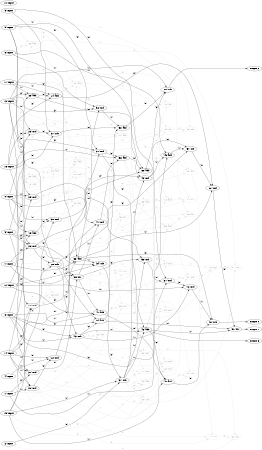digraph NeuralNetwork {
rankdir=LR;
size="4,3";
center = true;
node0 [label="(0) Input", color=black, labelfontcolor=black, fontcolor=black];
node1 [label="(1) Input", color=black, labelfontcolor=black, fontcolor=black];
node2 [label="(2) Input", color=black, labelfontcolor=black, fontcolor=black];
node3 [label="(3) Input", color=black, labelfontcolor=black, fontcolor=black];
node4 [label="(4) Input", color=black, labelfontcolor=black, fontcolor=black];
node5 [label="(5) Input", color=black, labelfontcolor=black, fontcolor=black];
node6 [label="(6) Input", color=black, labelfontcolor=black, fontcolor=black];
node7 [label="(7) Input", color=black, labelfontcolor=black, fontcolor=black];
node8 [label="(8) Input", color=black, labelfontcolor=black, fontcolor=black];
node9 [label="(9) Input", color=black, labelfontcolor=black, fontcolor=black];
node10 [label="(10) Input", color=black, labelfontcolor=black, fontcolor=black];
node11 [label="(11) Input", color=black, labelfontcolor=black, fontcolor=black];
node12 [label="(12) Input", color=black, labelfontcolor=black, fontcolor=black];
node13 [label="(13) Input", color=black, labelfontcolor=black, fontcolor=black];
node14 [label="(14) Input", color=black, labelfontcolor=black, fontcolor=black];
node15 [label="(15) Input", color=black, labelfontcolor=black, fontcolor=black];
node16 [label="(16) Input", color=black, labelfontcolor=black, fontcolor=black];
node17 [label="(17) mul", color=black, labelfontcolor=black, fontcolor=black];
node13 -> node17 [label=" (0)", labelfontcolor=black, fontcolor=black, bold=true, color=black];
node15 -> node17 [label=" (1)", labelfontcolor=black, fontcolor=black, bold=true, color=black];
node14 -> node17 [label=" (2)", labelfontcolor=black, fontcolor=black, bold=true, color=black];
node18 [label="(18) sub", color=lightgrey, labelfontcolor=lightgrey, fontcolor=lightgrey];
node3 -> node18 [label=" (0)", labelfontcolor=lightgrey, fontcolor=lightgrey, bold=true, color=lightgrey];
node11 -> node18 [label=" (1)", labelfontcolor=lightgrey, fontcolor=lightgrey, bold=true, color=lightgrey];
node16 -> node18 [label=" (2)", labelfontcolor=lightgrey, fontcolor=lightgrey, bold=true, color=lightgrey];
node19 [label="(19) add", color=black, labelfontcolor=black, fontcolor=black];
node14 -> node19 [label=" (0)", labelfontcolor=black, fontcolor=black, bold=true, color=black];
node0 -> node19 [label=" (1)", labelfontcolor=black, fontcolor=black, bold=true, color=black];
node3 -> node19 [label=" (2)", labelfontcolor=black, fontcolor=black, bold=true, color=black];
node20 [label="(20) mul", color=black, labelfontcolor=black, fontcolor=black];
node14 -> node20 [label=" (0)", labelfontcolor=black, fontcolor=black, bold=true, color=black];
node1 -> node20 [label=" (1)", labelfontcolor=black, fontcolor=black, bold=true, color=black];
node16 -> node20 [label=" (2)", labelfontcolor=black, fontcolor=black, bold=true, color=black];
node21 [label="(21) mul", color=black, labelfontcolor=black, fontcolor=black];
node9 -> node21 [label=" (0)", labelfontcolor=black, fontcolor=black, bold=true, color=black];
node17 -> node21 [label=" (1)", labelfontcolor=black, fontcolor=black, bold=true, color=black];
node16 -> node21 [label=" (2)", labelfontcolor=black, fontcolor=black, bold=true, color=black];
node22 [label="(22) mul", color=black, labelfontcolor=black, fontcolor=black];
node14 -> node22 [label=" (0)", labelfontcolor=black, fontcolor=black, bold=true, color=black];
node4 -> node22 [label=" (1)", labelfontcolor=black, fontcolor=black, bold=true, color=black];
node20 -> node22 [label=" (2)", labelfontcolor=black, fontcolor=black, bold=true, color=black];
node23 [label="(23) add", color=black, labelfontcolor=black, fontcolor=black];
node12 -> node23 [label=" (0)", labelfontcolor=black, fontcolor=black, bold=true, color=black];
node11 -> node23 [label=" (1)", labelfontcolor=black, fontcolor=black, bold=true, color=black];
node13 -> node23 [label=" (2)", labelfontcolor=black, fontcolor=black, bold=true, color=black];
node24 [label="(24) add", color=black, labelfontcolor=black, fontcolor=black];
node23 -> node24 [label=" (0)", labelfontcolor=black, fontcolor=black, bold=true, color=black];
node11 -> node24 [label=" (1)", labelfontcolor=black, fontcolor=black, bold=true, color=black];
node16 -> node24 [label=" (2)", labelfontcolor=black, fontcolor=black, bold=true, color=black];
node25 [label="(25) mul", color=black, labelfontcolor=black, fontcolor=black];
node13 -> node25 [label=" (0)", labelfontcolor=black, fontcolor=black, bold=true, color=black];
node0 -> node25 [label=" (1)", labelfontcolor=black, fontcolor=black, bold=true, color=black];
node16 -> node25 [label=" (2)", labelfontcolor=black, fontcolor=black, bold=true, color=black];
node26 [label="(26) mul", color=black, labelfontcolor=black, fontcolor=black];
node3 -> node26 [label=" (0)", labelfontcolor=black, fontcolor=black, bold=true, color=black];
node9 -> node26 [label=" (1)", labelfontcolor=black, fontcolor=black, bold=true, color=black];
node7 -> node26 [label=" (2)", labelfontcolor=black, fontcolor=black, bold=true, color=black];
node27 [label="(27) mul", color=black, labelfontcolor=black, fontcolor=black];
node3 -> node27 [label=" (0)", labelfontcolor=black, fontcolor=black, bold=true, color=black];
node14 -> node27 [label=" (1)", labelfontcolor=black, fontcolor=black, bold=true, color=black];
node1 -> node27 [label=" (2)", labelfontcolor=black, fontcolor=black, bold=true, color=black];
node28 [label="(28) sub", color=black, labelfontcolor=black, fontcolor=black];
node26 -> node28 [label=" (0)", labelfontcolor=black, fontcolor=black, bold=true, color=black];
node15 -> node28 [label=" (1)", labelfontcolor=black, fontcolor=black, bold=true, color=black];
node13 -> node28 [label=" (2)", labelfontcolor=black, fontcolor=black, bold=true, color=black];
node29 [label="(29) mul", color=black, labelfontcolor=black, fontcolor=black];
node8 -> node29 [label=" (0)", labelfontcolor=black, fontcolor=black, bold=true, color=black];
node0 -> node29 [label=" (1)", labelfontcolor=black, fontcolor=black, bold=true, color=black];
node9 -> node29 [label=" (2)", labelfontcolor=black, fontcolor=black, bold=true, color=black];
node30 [label="(30) mul", color=black, labelfontcolor=black, fontcolor=black];
node19 -> node30 [label=" (0)", labelfontcolor=black, fontcolor=black, bold=true, color=black];
node0 -> node30 [label=" (1)", labelfontcolor=black, fontcolor=black, bold=true, color=black];
node17 -> node30 [label=" (2)", labelfontcolor=black, fontcolor=black, bold=true, color=black];
node31 [label="(31) sub", color=black, labelfontcolor=black, fontcolor=black];
node25 -> node31 [label=" (0)", labelfontcolor=black, fontcolor=black, bold=true, color=black];
node5 -> node31 [label=" (1)", labelfontcolor=black, fontcolor=black, bold=true, color=black];
node3 -> node31 [label=" (2)", labelfontcolor=black, fontcolor=black, bold=true, color=black];
node32 [label="(32) add", color=lightgrey, labelfontcolor=lightgrey, fontcolor=lightgrey];
node0 -> node32 [label=" (0)", labelfontcolor=lightgrey, fontcolor=lightgrey, bold=true, color=lightgrey];
node22 -> node32 [label=" (1)", labelfontcolor=lightgrey, fontcolor=lightgrey, bold=true, color=lightgrey];
node5 -> node32 [label=" (2)", labelfontcolor=lightgrey, fontcolor=lightgrey, bold=true, color=lightgrey];
node33 [label="(33) add", color=black, labelfontcolor=black, fontcolor=black];
node7 -> node33 [label=" (0)", labelfontcolor=black, fontcolor=black, bold=true, color=black];
node22 -> node33 [label=" (1)", labelfontcolor=black, fontcolor=black, bold=true, color=black];
node11 -> node33 [label=" (2)", labelfontcolor=black, fontcolor=black, bold=true, color=black];
node34 [label="(34) sub", color=black, labelfontcolor=black, fontcolor=black];
node12 -> node34 [label=" (0)", labelfontcolor=black, fontcolor=black, bold=true, color=black];
node33 -> node34 [label=" (1)", labelfontcolor=black, fontcolor=black, bold=true, color=black];
node26 -> node34 [label=" (2)", labelfontcolor=black, fontcolor=black, bold=true, color=black];
node35 [label="(35) add", color=lightgrey, labelfontcolor=lightgrey, fontcolor=lightgrey];
node8 -> node35 [label=" (0)", labelfontcolor=lightgrey, fontcolor=lightgrey, bold=true, color=lightgrey];
node16 -> node35 [label=" (1)", labelfontcolor=lightgrey, fontcolor=lightgrey, bold=true, color=lightgrey];
node11 -> node35 [label=" (2)", labelfontcolor=lightgrey, fontcolor=lightgrey, bold=true, color=lightgrey];
node36 [label="(36) add", color=lightgrey, labelfontcolor=lightgrey, fontcolor=lightgrey];
node6 -> node36 [label=" (0)", labelfontcolor=lightgrey, fontcolor=lightgrey, bold=true, color=lightgrey];
node15 -> node36 [label=" (1)", labelfontcolor=lightgrey, fontcolor=lightgrey, bold=true, color=lightgrey];
node5 -> node36 [label=" (2)", labelfontcolor=lightgrey, fontcolor=lightgrey, bold=true, color=lightgrey];
node37 [label="(37) sub", color=black, labelfontcolor=black, fontcolor=black];
node2 -> node37 [label=" (0)", labelfontcolor=black, fontcolor=black, bold=true, color=black];
node15 -> node37 [label=" (1)", labelfontcolor=black, fontcolor=black, bold=true, color=black];
node34 -> node37 [label=" (2)", labelfontcolor=black, fontcolor=black, bold=true, color=black];
node38 [label="(38) sub", color=lightgrey, labelfontcolor=lightgrey, fontcolor=lightgrey];
node37 -> node38 [label=" (0)", labelfontcolor=lightgrey, fontcolor=lightgrey, bold=true, color=lightgrey];
node34 -> node38 [label=" (1)", labelfontcolor=lightgrey, fontcolor=lightgrey, bold=true, color=lightgrey];
node15 -> node38 [label=" (2)", labelfontcolor=lightgrey, fontcolor=lightgrey, bold=true, color=lightgrey];
node39 [label="(39) div", color=black, labelfontcolor=black, fontcolor=black];
node27 -> node39 [label=" (0)", labelfontcolor=black, fontcolor=black, bold=true, color=black];
node7 -> node39 [label=" (1)", labelfontcolor=black, fontcolor=black, bold=true, color=black];
node28 -> node39 [label=" (2)", labelfontcolor=black, fontcolor=black, bold=true, color=black];
node40 [label="(40) add", color=lightgrey, labelfontcolor=lightgrey, fontcolor=lightgrey];
node15 -> node40 [label=" (0)", labelfontcolor=lightgrey, fontcolor=lightgrey, bold=true, color=lightgrey];
node37 -> node40 [label=" (1)", labelfontcolor=lightgrey, fontcolor=lightgrey, bold=true, color=lightgrey];
node37 -> node40 [label=" (2)", labelfontcolor=lightgrey, fontcolor=lightgrey, bold=true, color=lightgrey];
node41 [label="(41) add", color=black, labelfontcolor=black, fontcolor=black];
node39 -> node41 [label=" (0)", labelfontcolor=black, fontcolor=black, bold=true, color=black];
node8 -> node41 [label=" (1)", labelfontcolor=black, fontcolor=black, bold=true, color=black];
node12 -> node41 [label=" (2)", labelfontcolor=black, fontcolor=black, bold=true, color=black];
node42 [label="(42) sub", color=black, labelfontcolor=black, fontcolor=black];
node8 -> node42 [label=" (0)", labelfontcolor=black, fontcolor=black, bold=true, color=black];
node8 -> node42 [label=" (1)", labelfontcolor=black, fontcolor=black, bold=true, color=black];
node28 -> node42 [label=" (2)", labelfontcolor=black, fontcolor=black, bold=true, color=black];
node43 [label="(43) mul", color=black, labelfontcolor=black, fontcolor=black];
node23 -> node43 [label=" (0)", labelfontcolor=black, fontcolor=black, bold=true, color=black];
node37 -> node43 [label=" (1)", labelfontcolor=black, fontcolor=black, bold=true, color=black];
node30 -> node43 [label=" (2)", labelfontcolor=black, fontcolor=black, bold=true, color=black];
node44 [label="(44) sub", color=lightgrey, labelfontcolor=lightgrey, fontcolor=lightgrey];
node41 -> node44 [label=" (0)", labelfontcolor=lightgrey, fontcolor=lightgrey, bold=true, color=lightgrey];
node0 -> node44 [label=" (1)", labelfontcolor=lightgrey, fontcolor=lightgrey, bold=true, color=lightgrey];
node39 -> node44 [label=" (2)", labelfontcolor=lightgrey, fontcolor=lightgrey, bold=true, color=lightgrey];
node45 [label="(45) add", color=black, labelfontcolor=black, fontcolor=black];
node6 -> node45 [label=" (0)", labelfontcolor=black, fontcolor=black, bold=true, color=black];
node43 -> node45 [label=" (1)", labelfontcolor=black, fontcolor=black, bold=true, color=black];
node8 -> node45 [label=" (2)", labelfontcolor=black, fontcolor=black, bold=true, color=black];
node46 [label="(46) add", color=black, labelfontcolor=black, fontcolor=black];
node42 -> node46 [label=" (0)", labelfontcolor=black, fontcolor=black, bold=true, color=black];
node37 -> node46 [label=" (1)", labelfontcolor=black, fontcolor=black, bold=true, color=black];
node21 -> node46 [label=" (2)", labelfontcolor=black, fontcolor=black, bold=true, color=black];
node47 [label="(47) mul", color=black, labelfontcolor=black, fontcolor=black];
node14 -> node47 [label=" (0)", labelfontcolor=black, fontcolor=black, bold=true, color=black];
node39 -> node47 [label=" (1)", labelfontcolor=black, fontcolor=black, bold=true, color=black];
node0 -> node47 [label=" (2)", labelfontcolor=black, fontcolor=black, bold=true, color=black];
node48 [label="(48) add", color=lightgrey, labelfontcolor=lightgrey, fontcolor=lightgrey];
node24 -> node48 [label=" (0)", labelfontcolor=lightgrey, fontcolor=lightgrey, bold=true, color=lightgrey];
node16 -> node48 [label=" (1)", labelfontcolor=lightgrey, fontcolor=lightgrey, bold=true, color=lightgrey];
node9 -> node48 [label=" (2)", labelfontcolor=lightgrey, fontcolor=lightgrey, bold=true, color=lightgrey];
node49 [label="(49) add", color=black, labelfontcolor=black, fontcolor=black];
node41 -> node49 [label=" (0)", labelfontcolor=black, fontcolor=black, bold=true, color=black];
node15 -> node49 [label=" (1)", labelfontcolor=black, fontcolor=black, bold=true, color=black];
node46 -> node49 [label=" (2)", labelfontcolor=black, fontcolor=black, bold=true, color=black];
node50 [label="(50) div", color=lightgrey, labelfontcolor=lightgrey, fontcolor=lightgrey];
node7 -> node50 [label=" (0)", labelfontcolor=lightgrey, fontcolor=lightgrey, bold=true, color=lightgrey];
node21 -> node50 [label=" (1)", labelfontcolor=lightgrey, fontcolor=lightgrey, bold=true, color=lightgrey];
node34 -> node50 [label=" (2)", labelfontcolor=lightgrey, fontcolor=lightgrey, bold=true, color=lightgrey];
node51 [label="(51) div", color=lightgrey, labelfontcolor=lightgrey, fontcolor=lightgrey];
node19 -> node51 [label=" (0)", labelfontcolor=lightgrey, fontcolor=lightgrey, bold=true, color=lightgrey];
node31 -> node51 [label=" (1)", labelfontcolor=lightgrey, fontcolor=lightgrey, bold=true, color=lightgrey];
node12 -> node51 [label=" (2)", labelfontcolor=lightgrey, fontcolor=lightgrey, bold=true, color=lightgrey];
node52 [label="(52) mul", color=black, labelfontcolor=black, fontcolor=black];
node33 -> node52 [label=" (0)", labelfontcolor=black, fontcolor=black, bold=true, color=black];
node6 -> node52 [label=" (1)", labelfontcolor=black, fontcolor=black, bold=true, color=black];
node13 -> node52 [label=" (2)", labelfontcolor=black, fontcolor=black, bold=true, color=black];
node53 [label="(53) mul", color=black, labelfontcolor=black, fontcolor=black];
node29 -> node53 [label=" (0)", labelfontcolor=black, fontcolor=black, bold=true, color=black];
node37 -> node53 [label=" (1)", labelfontcolor=black, fontcolor=black, bold=true, color=black];
node39 -> node53 [label=" (2)", labelfontcolor=black, fontcolor=black, bold=true, color=black];
node54 [label="(54) add", color=black, labelfontcolor=black, fontcolor=black];
node8 -> node54 [label=" (0)", labelfontcolor=black, fontcolor=black, bold=true, color=black];
node26 -> node54 [label=" (1)", labelfontcolor=black, fontcolor=black, bold=true, color=black];
node42 -> node54 [label=" (2)", labelfontcolor=black, fontcolor=black, bold=true, color=black];
node55 [label="(55) add", color=lightgrey, labelfontcolor=lightgrey, fontcolor=lightgrey];
node21 -> node55 [label=" (0)", labelfontcolor=lightgrey, fontcolor=lightgrey, bold=true, color=lightgrey];
node45 -> node55 [label=" (1)", labelfontcolor=lightgrey, fontcolor=lightgrey, bold=true, color=lightgrey];
node30 -> node55 [label=" (2)", labelfontcolor=lightgrey, fontcolor=lightgrey, bold=true, color=lightgrey];
node56 [label="(56) add", color=black, labelfontcolor=black, fontcolor=black];
node47 -> node56 [label=" (0)", labelfontcolor=black, fontcolor=black, bold=true, color=black];
node16 -> node56 [label=" (1)", labelfontcolor=black, fontcolor=black, bold=true, color=black];
node21 -> node56 [label=" (2)", labelfontcolor=black, fontcolor=black, bold=true, color=black];
node57 [label="(57) sub", color=black, labelfontcolor=black, fontcolor=black];
node43 -> node57 [label=" (0)", labelfontcolor=black, fontcolor=black, bold=true, color=black];
node45 -> node57 [label=" (1)", labelfontcolor=black, fontcolor=black, bold=true, color=black];
node28 -> node57 [label=" (2)", labelfontcolor=black, fontcolor=black, bold=true, color=black];
node58 [label="(58) add", color=black, labelfontcolor=black, fontcolor=black];
node31 -> node58 [label=" (0)", labelfontcolor=black, fontcolor=black, bold=true, color=black];
node52 -> node58 [label=" (1)", labelfontcolor=black, fontcolor=black, bold=true, color=black];
node54 -> node58 [label=" (2)", labelfontcolor=black, fontcolor=black, bold=true, color=black];
node59 [label="(59) add", color=lightgrey, labelfontcolor=lightgrey, fontcolor=lightgrey];
node33 -> node59 [label=" (0)", labelfontcolor=lightgrey, fontcolor=lightgrey, bold=true, color=lightgrey];
node46 -> node59 [label=" (1)", labelfontcolor=lightgrey, fontcolor=lightgrey, bold=true, color=lightgrey];
node3 -> node59 [label=" (2)", labelfontcolor=lightgrey, fontcolor=lightgrey, bold=true, color=lightgrey];
node60 [label="(60) mul", color=lightgrey, labelfontcolor=lightgrey, fontcolor=lightgrey];
node27 -> node60 [label=" (0)", labelfontcolor=lightgrey, fontcolor=lightgrey, bold=true, color=lightgrey];
node42 -> node60 [label=" (1)", labelfontcolor=lightgrey, fontcolor=lightgrey, bold=true, color=lightgrey];
node56 -> node60 [label=" (2)", labelfontcolor=lightgrey, fontcolor=lightgrey, bold=true, color=lightgrey];
node61 [label="(61) mul", color=black, labelfontcolor=black, fontcolor=black];
node53 -> node61 [label=" (0)", labelfontcolor=black, fontcolor=black, bold=true, color=black];
node1 -> node61 [label=" (1)", labelfontcolor=black, fontcolor=black, bold=true, color=black];
node5 -> node61 [label=" (2)", labelfontcolor=black, fontcolor=black, bold=true, color=black];
node62 [label="(62) sub", color=lightgrey, labelfontcolor=lightgrey, fontcolor=lightgrey];
node16 -> node62 [label=" (0)", labelfontcolor=lightgrey, fontcolor=lightgrey, bold=true, color=lightgrey];
node20 -> node62 [label=" (1)", labelfontcolor=lightgrey, fontcolor=lightgrey, bold=true, color=lightgrey];
node40 -> node62 [label=" (2)", labelfontcolor=lightgrey, fontcolor=lightgrey, bold=true, color=lightgrey];
node63 [label="(63) mul", color=lightgrey, labelfontcolor=lightgrey, fontcolor=lightgrey];
node17 -> node63 [label=" (0)", labelfontcolor=lightgrey, fontcolor=lightgrey, bold=true, color=lightgrey];
node35 -> node63 [label=" (1)", labelfontcolor=lightgrey, fontcolor=lightgrey, bold=true, color=lightgrey];
node8 -> node63 [label=" (2)", labelfontcolor=lightgrey, fontcolor=lightgrey, bold=true, color=lightgrey];
node64 [label="(64) mul", color=lightgrey, labelfontcolor=lightgrey, fontcolor=lightgrey];
node53 -> node64 [label=" (0)", labelfontcolor=lightgrey, fontcolor=lightgrey, bold=true, color=lightgrey];
node54 -> node64 [label=" (1)", labelfontcolor=lightgrey, fontcolor=lightgrey, bold=true, color=lightgrey];
node53 -> node64 [label=" (2)", labelfontcolor=lightgrey, fontcolor=lightgrey, bold=true, color=lightgrey];
node65 [label="(65) add", color=lightgrey, labelfontcolor=lightgrey, fontcolor=lightgrey];
node26 -> node65 [label=" (0)", labelfontcolor=lightgrey, fontcolor=lightgrey, bold=true, color=lightgrey];
node56 -> node65 [label=" (1)", labelfontcolor=lightgrey, fontcolor=lightgrey, bold=true, color=lightgrey];
node63 -> node65 [label=" (2)", labelfontcolor=lightgrey, fontcolor=lightgrey, bold=true, color=lightgrey];
node66 [label="(66) mul", color=lightgrey, labelfontcolor=lightgrey, fontcolor=lightgrey];
node13 -> node66 [label=" (0)", labelfontcolor=lightgrey, fontcolor=lightgrey, bold=true, color=lightgrey];
node4 -> node66 [label=" (1)", labelfontcolor=lightgrey, fontcolor=lightgrey, bold=true, color=lightgrey];
node41 -> node66 [label=" (2)", labelfontcolor=lightgrey, fontcolor=lightgrey, bold=true, color=lightgrey];
node67 [label="(67) mul", color=black, labelfontcolor=black, fontcolor=black];
node57 -> node67 [label=" (0)", labelfontcolor=black, fontcolor=black, bold=true, color=black];
node33 -> node67 [label=" (1)", labelfontcolor=black, fontcolor=black, bold=true, color=black];
node24 -> node67 [label=" (2)", labelfontcolor=black, fontcolor=black, bold=true, color=black];
node68 [label="(68) add", color=black, labelfontcolor=black, fontcolor=black];
node56 -> node68 [label=" (0)", labelfontcolor=black, fontcolor=black, bold=true, color=black];
node26 -> node68 [label=" (1)", labelfontcolor=black, fontcolor=black, bold=true, color=black];
node9 -> node68 [label=" (2)", labelfontcolor=black, fontcolor=black, bold=true, color=black];
node69 [label="(69) div", color=lightgrey, labelfontcolor=lightgrey, fontcolor=lightgrey];
node7 -> node69 [label=" (0)", labelfontcolor=lightgrey, fontcolor=lightgrey, bold=true, color=lightgrey];
node6 -> node69 [label=" (1)", labelfontcolor=lightgrey, fontcolor=lightgrey, bold=true, color=lightgrey];
node59 -> node69 [label=" (2)", labelfontcolor=lightgrey, fontcolor=lightgrey, bold=true, color=lightgrey];
node70 [label="(70) mul", color=lightgrey, labelfontcolor=lightgrey, fontcolor=lightgrey];
node68 -> node70 [label=" (0)", labelfontcolor=lightgrey, fontcolor=lightgrey, bold=true, color=lightgrey];
node42 -> node70 [label=" (1)", labelfontcolor=lightgrey, fontcolor=lightgrey, bold=true, color=lightgrey];
node27 -> node70 [label=" (2)", labelfontcolor=lightgrey, fontcolor=lightgrey, bold=true, color=lightgrey];
node71 [label="(71) mul", color=lightgrey, labelfontcolor=lightgrey, fontcolor=lightgrey];
node52 -> node71 [label=" (0)", labelfontcolor=lightgrey, fontcolor=lightgrey, bold=true, color=lightgrey];
node14 -> node71 [label=" (1)", labelfontcolor=lightgrey, fontcolor=lightgrey, bold=true, color=lightgrey];
node37 -> node71 [label=" (2)", labelfontcolor=lightgrey, fontcolor=lightgrey, bold=true, color=lightgrey];
node72 [label="(72) mul", color=black, labelfontcolor=black, fontcolor=black];
node12 -> node72 [label=" (0)", labelfontcolor=black, fontcolor=black, bold=true, color=black];
node42 -> node72 [label=" (1)", labelfontcolor=black, fontcolor=black, bold=true, color=black];
node61 -> node72 [label=" (2)", labelfontcolor=black, fontcolor=black, bold=true, color=black];
node73 [label="(73) mul", color=lightgrey, labelfontcolor=lightgrey, fontcolor=lightgrey];
node54 -> node73 [label=" (0)", labelfontcolor=lightgrey, fontcolor=lightgrey, bold=true, color=lightgrey];
node64 -> node73 [label=" (1)", labelfontcolor=lightgrey, fontcolor=lightgrey, bold=true, color=lightgrey];
node72 -> node73 [label=" (2)", labelfontcolor=lightgrey, fontcolor=lightgrey, bold=true, color=lightgrey];
node74 [label="(74) mul", color=lightgrey, labelfontcolor=lightgrey, fontcolor=lightgrey];
node20 -> node74 [label=" (0)", labelfontcolor=lightgrey, fontcolor=lightgrey, bold=true, color=lightgrey];
node55 -> node74 [label=" (1)", labelfontcolor=lightgrey, fontcolor=lightgrey, bold=true, color=lightgrey];
node14 -> node74 [label=" (2)", labelfontcolor=lightgrey, fontcolor=lightgrey, bold=true, color=lightgrey];
node75 [label="(75) div", color=lightgrey, labelfontcolor=lightgrey, fontcolor=lightgrey];
node46 -> node75 [label=" (0)", labelfontcolor=lightgrey, fontcolor=lightgrey, bold=true, color=lightgrey];
node52 -> node75 [label=" (1)", labelfontcolor=lightgrey, fontcolor=lightgrey, bold=true, color=lightgrey];
node48 -> node75 [label=" (2)", labelfontcolor=lightgrey, fontcolor=lightgrey, bold=true, color=lightgrey];
node76 [label="(76) add", color=lightgrey, labelfontcolor=lightgrey, fontcolor=lightgrey];
node13 -> node76 [label=" (0)", labelfontcolor=lightgrey, fontcolor=lightgrey, bold=true, color=lightgrey];
node63 -> node76 [label=" (1)", labelfontcolor=lightgrey, fontcolor=lightgrey, bold=true, color=lightgrey];
node65 -> node76 [label=" (2)", labelfontcolor=lightgrey, fontcolor=lightgrey, bold=true, color=lightgrey];
node77 [label="(77) add", color=lightgrey, labelfontcolor=lightgrey, fontcolor=lightgrey];
node25 -> node77 [label=" (0)", labelfontcolor=lightgrey, fontcolor=lightgrey, bold=true, color=lightgrey];
node32 -> node77 [label=" (1)", labelfontcolor=lightgrey, fontcolor=lightgrey, bold=true, color=lightgrey];
node52 -> node77 [label=" (2)", labelfontcolor=lightgrey, fontcolor=lightgrey, bold=true, color=lightgrey];
node78 [label="(78) mul", color=lightgrey, labelfontcolor=lightgrey, fontcolor=lightgrey];
node11 -> node78 [label=" (0)", labelfontcolor=lightgrey, fontcolor=lightgrey, bold=true, color=lightgrey];
node3 -> node78 [label=" (1)", labelfontcolor=lightgrey, fontcolor=lightgrey, bold=true, color=lightgrey];
node30 -> node78 [label=" (2)", labelfontcolor=lightgrey, fontcolor=lightgrey, bold=true, color=lightgrey];
node79 [label="(79) sub", color=lightgrey, labelfontcolor=lightgrey, fontcolor=lightgrey];
node39 -> node79 [label=" (0)", labelfontcolor=lightgrey, fontcolor=lightgrey, bold=true, color=lightgrey];
node38 -> node79 [label=" (1)", labelfontcolor=lightgrey, fontcolor=lightgrey, bold=true, color=lightgrey];
node49 -> node79 [label=" (2)", labelfontcolor=lightgrey, fontcolor=lightgrey, bold=true, color=lightgrey];
node80 [label="(80) sub", color=black, labelfontcolor=black, fontcolor=black];
node58 -> node80 [label=" (0)", labelfontcolor=black, fontcolor=black, bold=true, color=black];
node13 -> node80 [label=" (1)", labelfontcolor=black, fontcolor=black, bold=true, color=black];
node68 -> node80 [label=" (2)", labelfontcolor=black, fontcolor=black, bold=true, color=black];
node81 [label="(81) sub", color=lightgrey, labelfontcolor=lightgrey, fontcolor=lightgrey];
node61 -> node81 [label=" (0)", labelfontcolor=lightgrey, fontcolor=lightgrey, bold=true, color=lightgrey];
node22 -> node81 [label=" (1)", labelfontcolor=lightgrey, fontcolor=lightgrey, bold=true, color=lightgrey];
node35 -> node81 [label=" (2)", labelfontcolor=lightgrey, fontcolor=lightgrey, bold=true, color=lightgrey];
node82 [label="(82) div", color=lightgrey, labelfontcolor=lightgrey, fontcolor=lightgrey];
node54 -> node82 [label=" (0)", labelfontcolor=lightgrey, fontcolor=lightgrey, bold=true, color=lightgrey];
node2 -> node82 [label=" (1)", labelfontcolor=lightgrey, fontcolor=lightgrey, bold=true, color=lightgrey];
node74 -> node82 [label=" (2)", labelfontcolor=lightgrey, fontcolor=lightgrey, bold=true, color=lightgrey];
node83 [label="(83) add", color=lightgrey, labelfontcolor=lightgrey, fontcolor=lightgrey];
node18 -> node83 [label=" (0)", labelfontcolor=lightgrey, fontcolor=lightgrey, bold=true, color=lightgrey];
node13 -> node83 [label=" (1)", labelfontcolor=lightgrey, fontcolor=lightgrey, bold=true, color=lightgrey];
node27 -> node83 [label=" (2)", labelfontcolor=lightgrey, fontcolor=lightgrey, bold=true, color=lightgrey];
node84 [label="(84) div", color=lightgrey, labelfontcolor=lightgrey, fontcolor=lightgrey];
node76 -> node84 [label=" (0)", labelfontcolor=lightgrey, fontcolor=lightgrey, bold=true, color=lightgrey];
node50 -> node84 [label=" (1)", labelfontcolor=lightgrey, fontcolor=lightgrey, bold=true, color=lightgrey];
node56 -> node84 [label=" (2)", labelfontcolor=lightgrey, fontcolor=lightgrey, bold=true, color=lightgrey];
node85 [label="(85) div", color=lightgrey, labelfontcolor=lightgrey, fontcolor=lightgrey];
node78 -> node85 [label=" (0)", labelfontcolor=lightgrey, fontcolor=lightgrey, bold=true, color=lightgrey];
node48 -> node85 [label=" (1)", labelfontcolor=lightgrey, fontcolor=lightgrey, bold=true, color=lightgrey];
node46 -> node85 [label=" (2)", labelfontcolor=lightgrey, fontcolor=lightgrey, bold=true, color=lightgrey];
node86 [label="(86) sub", color=lightgrey, labelfontcolor=lightgrey, fontcolor=lightgrey];
node15 -> node86 [label=" (0)", labelfontcolor=lightgrey, fontcolor=lightgrey, bold=true, color=lightgrey];
node42 -> node86 [label=" (1)", labelfontcolor=lightgrey, fontcolor=lightgrey, bold=true, color=lightgrey];
node13 -> node86 [label=" (2)", labelfontcolor=lightgrey, fontcolor=lightgrey, bold=true, color=lightgrey];
node87 [label="(87) sub", color=lightgrey, labelfontcolor=lightgrey, fontcolor=lightgrey];
node23 -> node87 [label=" (0)", labelfontcolor=lightgrey, fontcolor=lightgrey, bold=true, color=lightgrey];
node73 -> node87 [label=" (1)", labelfontcolor=lightgrey, fontcolor=lightgrey, bold=true, color=lightgrey];
node27 -> node87 [label=" (2)", labelfontcolor=lightgrey, fontcolor=lightgrey, bold=true, color=lightgrey];
node88 [label="(88) mul", color=lightgrey, labelfontcolor=lightgrey, fontcolor=lightgrey];
node68 -> node88 [label=" (0)", labelfontcolor=lightgrey, fontcolor=lightgrey, bold=true, color=lightgrey];
node66 -> node88 [label=" (1)", labelfontcolor=lightgrey, fontcolor=lightgrey, bold=true, color=lightgrey];
node41 -> node88 [label=" (2)", labelfontcolor=lightgrey, fontcolor=lightgrey, bold=true, color=lightgrey];
node89 [label="(89) sub", color=lightgrey, labelfontcolor=lightgrey, fontcolor=lightgrey];
node56 -> node89 [label=" (0)", labelfontcolor=lightgrey, fontcolor=lightgrey, bold=true, color=lightgrey];
node9 -> node89 [label=" (1)", labelfontcolor=lightgrey, fontcolor=lightgrey, bold=true, color=lightgrey];
node85 -> node89 [label=" (2)", labelfontcolor=lightgrey, fontcolor=lightgrey, bold=true, color=lightgrey];
node90 [label="(90) div", color=black, labelfontcolor=black, fontcolor=black];
node54 -> node90 [label=" (0)", labelfontcolor=black, fontcolor=black, bold=true, color=black];
node46 -> node90 [label=" (1)", labelfontcolor=black, fontcolor=black, bold=true, color=black];
node67 -> node90 [label=" (2)", labelfontcolor=black, fontcolor=black, bold=true, color=black];
node91 [label="(91) sub", color=black, labelfontcolor=black, fontcolor=black];
node49 -> node91 [label=" (0)", labelfontcolor=black, fontcolor=black, bold=true, color=black];
node72 -> node91 [label=" (1)", labelfontcolor=black, fontcolor=black, bold=true, color=black];
node33 -> node91 [label=" (2)", labelfontcolor=black, fontcolor=black, bold=true, color=black];
node92 [label="Output 0", color=black, labelfontcolor=black, fontcolor=black];
node91 -> node92 [labelfontcolor=black, fontcolor=black, bold=true, color=black];
node93 [label="Output 1", color=black, labelfontcolor=black, fontcolor=black];
node90 -> node93 [labelfontcolor=black, fontcolor=black, bold=true, color=black];
node94 [label="Output 2", color=black, labelfontcolor=black, fontcolor=black];
node80 -> node94 [labelfontcolor=black, fontcolor=black, bold=true, color=black];
node95 [label="Output 3", color=black, labelfontcolor=black, fontcolor=black];
node46 -> node95 [labelfontcolor=black, fontcolor=black, bold=true, color=black];
{ rank = source; "node0"; "node1"; "node2"; "node3"; "node4"; "node5"; "node6"; "node7"; "node8"; "node9"; "node10"; "node11"; "node12"; "node13"; "node14"; "node15"; "node16"; }
{ rank = max;"node92";"node93";"node94";"node95"; }
}